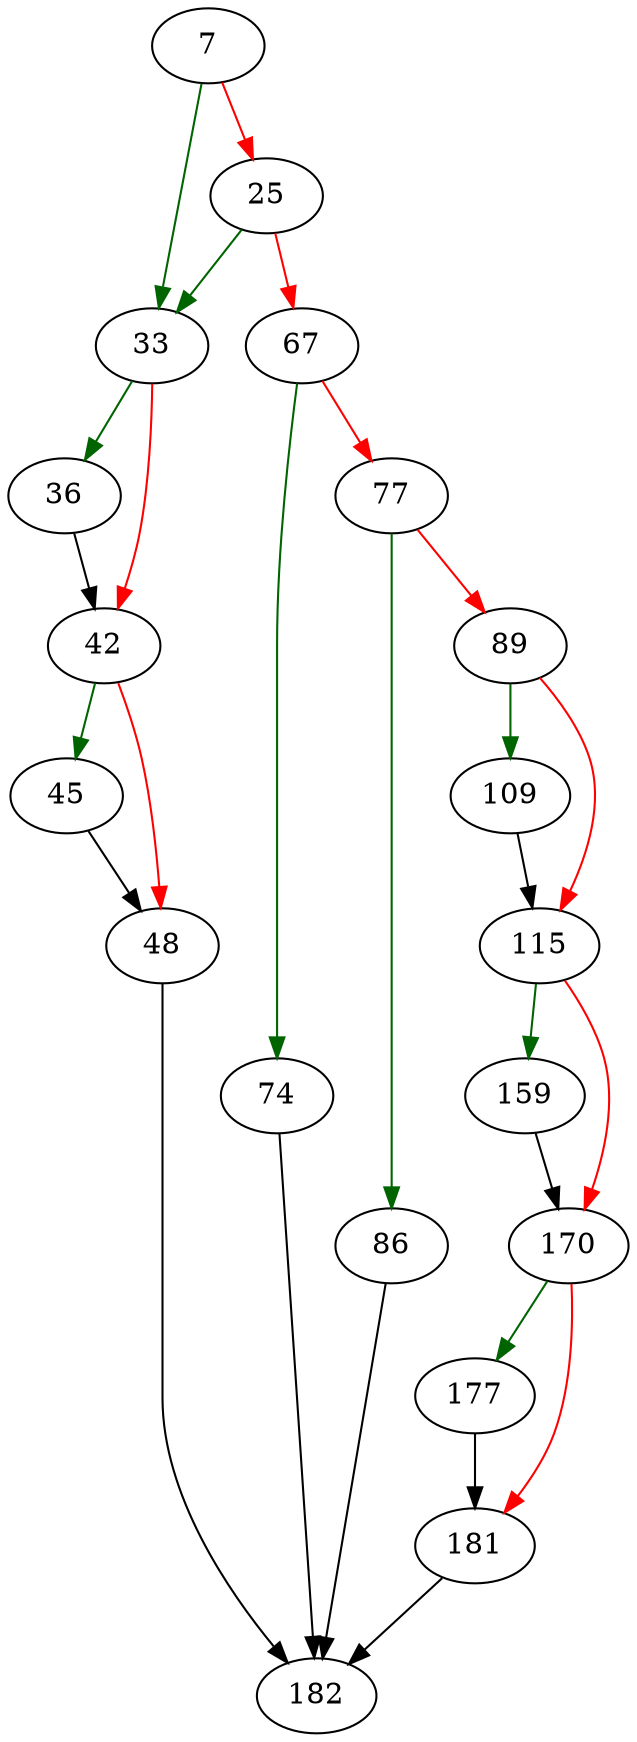 strict digraph "insertCell" {
	// Node definitions.
	7 [entry=true];
	33;
	25;
	67;
	36;
	42;
	45;
	48;
	182;
	74;
	77;
	86;
	89;
	109;
	115;
	159;
	170;
	177;
	181;

	// Edge definitions.
	7 -> 33 [
		color=darkgreen
		cond=true
	];
	7 -> 25 [
		color=red
		cond=false
	];
	33 -> 36 [
		color=darkgreen
		cond=true
	];
	33 -> 42 [
		color=red
		cond=false
	];
	25 -> 33 [
		color=darkgreen
		cond=true
	];
	25 -> 67 [
		color=red
		cond=false
	];
	67 -> 74 [
		color=darkgreen
		cond=true
	];
	67 -> 77 [
		color=red
		cond=false
	];
	36 -> 42;
	42 -> 45 [
		color=darkgreen
		cond=true
	];
	42 -> 48 [
		color=red
		cond=false
	];
	45 -> 48;
	48 -> 182;
	74 -> 182;
	77 -> 86 [
		color=darkgreen
		cond=true
	];
	77 -> 89 [
		color=red
		cond=false
	];
	86 -> 182;
	89 -> 109 [
		color=darkgreen
		cond=true
	];
	89 -> 115 [
		color=red
		cond=false
	];
	109 -> 115;
	115 -> 159 [
		color=darkgreen
		cond=true
	];
	115 -> 170 [
		color=red
		cond=false
	];
	159 -> 170;
	170 -> 177 [
		color=darkgreen
		cond=true
	];
	170 -> 181 [
		color=red
		cond=false
	];
	177 -> 181;
	181 -> 182;
}